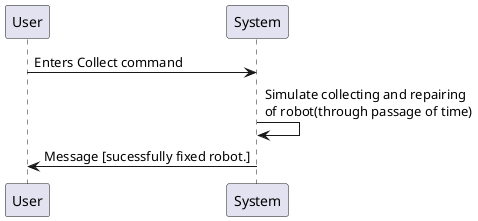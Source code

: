 @startuml

User -> System: Enters Collect command
System -> System: Simulate collecting and repairing \nof robot(through passage of time)
System -> User: Message [sucessfully fixed robot.] 

@enduml 